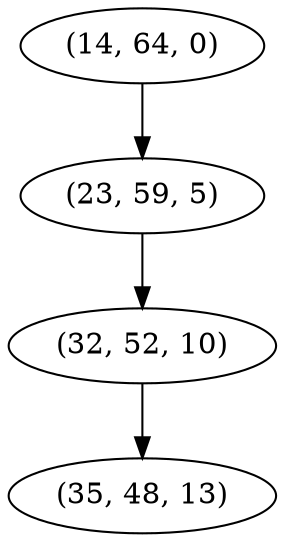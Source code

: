 digraph tree {
    "(14, 64, 0)";
    "(23, 59, 5)";
    "(32, 52, 10)";
    "(35, 48, 13)";
    "(14, 64, 0)" -> "(23, 59, 5)";
    "(23, 59, 5)" -> "(32, 52, 10)";
    "(32, 52, 10)" -> "(35, 48, 13)";
}
